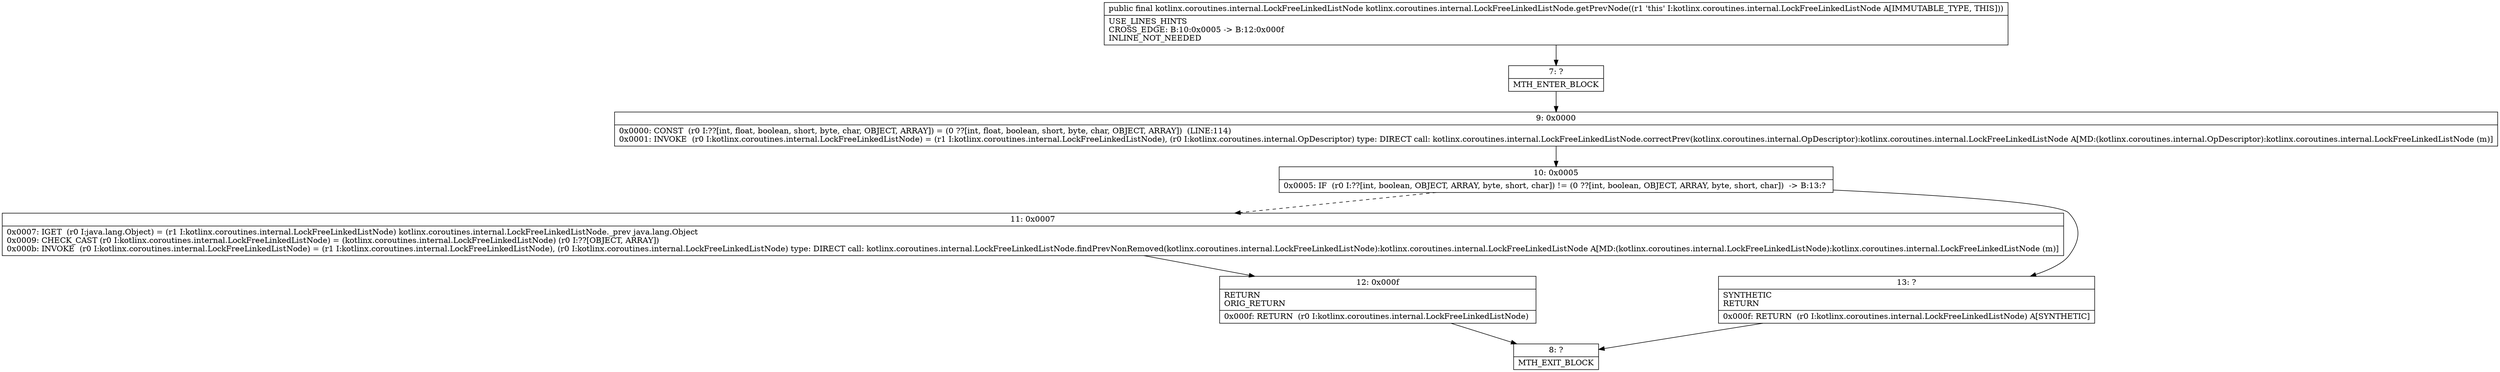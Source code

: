 digraph "CFG forkotlinx.coroutines.internal.LockFreeLinkedListNode.getPrevNode()Lkotlinx\/coroutines\/internal\/LockFreeLinkedListNode;" {
Node_7 [shape=record,label="{7\:\ ?|MTH_ENTER_BLOCK\l}"];
Node_9 [shape=record,label="{9\:\ 0x0000|0x0000: CONST  (r0 I:??[int, float, boolean, short, byte, char, OBJECT, ARRAY]) = (0 ??[int, float, boolean, short, byte, char, OBJECT, ARRAY])  (LINE:114)\l0x0001: INVOKE  (r0 I:kotlinx.coroutines.internal.LockFreeLinkedListNode) = (r1 I:kotlinx.coroutines.internal.LockFreeLinkedListNode), (r0 I:kotlinx.coroutines.internal.OpDescriptor) type: DIRECT call: kotlinx.coroutines.internal.LockFreeLinkedListNode.correctPrev(kotlinx.coroutines.internal.OpDescriptor):kotlinx.coroutines.internal.LockFreeLinkedListNode A[MD:(kotlinx.coroutines.internal.OpDescriptor):kotlinx.coroutines.internal.LockFreeLinkedListNode (m)]\l}"];
Node_10 [shape=record,label="{10\:\ 0x0005|0x0005: IF  (r0 I:??[int, boolean, OBJECT, ARRAY, byte, short, char]) != (0 ??[int, boolean, OBJECT, ARRAY, byte, short, char])  \-\> B:13:? \l}"];
Node_11 [shape=record,label="{11\:\ 0x0007|0x0007: IGET  (r0 I:java.lang.Object) = (r1 I:kotlinx.coroutines.internal.LockFreeLinkedListNode) kotlinx.coroutines.internal.LockFreeLinkedListNode._prev java.lang.Object \l0x0009: CHECK_CAST (r0 I:kotlinx.coroutines.internal.LockFreeLinkedListNode) = (kotlinx.coroutines.internal.LockFreeLinkedListNode) (r0 I:??[OBJECT, ARRAY]) \l0x000b: INVOKE  (r0 I:kotlinx.coroutines.internal.LockFreeLinkedListNode) = (r1 I:kotlinx.coroutines.internal.LockFreeLinkedListNode), (r0 I:kotlinx.coroutines.internal.LockFreeLinkedListNode) type: DIRECT call: kotlinx.coroutines.internal.LockFreeLinkedListNode.findPrevNonRemoved(kotlinx.coroutines.internal.LockFreeLinkedListNode):kotlinx.coroutines.internal.LockFreeLinkedListNode A[MD:(kotlinx.coroutines.internal.LockFreeLinkedListNode):kotlinx.coroutines.internal.LockFreeLinkedListNode (m)]\l}"];
Node_12 [shape=record,label="{12\:\ 0x000f|RETURN\lORIG_RETURN\l|0x000f: RETURN  (r0 I:kotlinx.coroutines.internal.LockFreeLinkedListNode) \l}"];
Node_8 [shape=record,label="{8\:\ ?|MTH_EXIT_BLOCK\l}"];
Node_13 [shape=record,label="{13\:\ ?|SYNTHETIC\lRETURN\l|0x000f: RETURN  (r0 I:kotlinx.coroutines.internal.LockFreeLinkedListNode) A[SYNTHETIC]\l}"];
MethodNode[shape=record,label="{public final kotlinx.coroutines.internal.LockFreeLinkedListNode kotlinx.coroutines.internal.LockFreeLinkedListNode.getPrevNode((r1 'this' I:kotlinx.coroutines.internal.LockFreeLinkedListNode A[IMMUTABLE_TYPE, THIS]))  | USE_LINES_HINTS\lCROSS_EDGE: B:10:0x0005 \-\> B:12:0x000f\lINLINE_NOT_NEEDED\l}"];
MethodNode -> Node_7;Node_7 -> Node_9;
Node_9 -> Node_10;
Node_10 -> Node_11[style=dashed];
Node_10 -> Node_13;
Node_11 -> Node_12;
Node_12 -> Node_8;
Node_13 -> Node_8;
}

